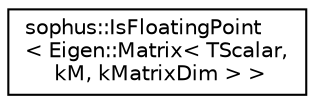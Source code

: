 digraph "Graphical Class Hierarchy"
{
 // LATEX_PDF_SIZE
  edge [fontname="Helvetica",fontsize="10",labelfontname="Helvetica",labelfontsize="10"];
  node [fontname="Helvetica",fontsize="10",shape=record];
  rankdir="LR";
  Node0 [label="sophus::IsFloatingPoint\l\< Eigen::Matrix\< TScalar,\l kM, kMatrixDim \> \>",height=0.2,width=0.4,color="black", fillcolor="white", style="filled",URL="$structsophus_1_1_is_floating_point_3_01_eigen_1_1_matrix_3_01_t_scalar_00_01k_m_00_01k_matrix_dim_01_4_01_4.html",tooltip=" "];
}
